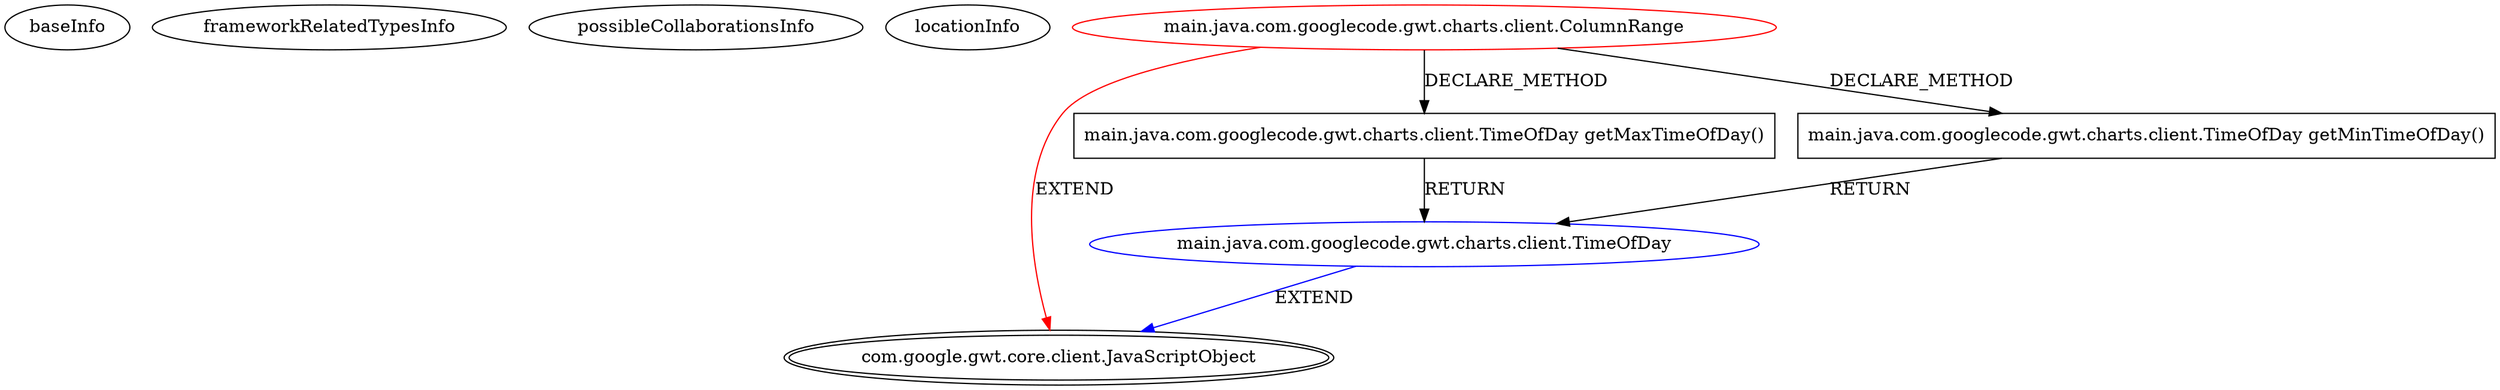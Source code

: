digraph {
baseInfo[graphId=3204,category="extension_graph",isAnonymous=false,possibleRelation=true]
frameworkRelatedTypesInfo[0="com.google.gwt.core.client.JavaScriptObject"]
possibleCollaborationsInfo[0="3204~CLIENT_METHOD_DECLARATION-RETURN_TYPE-CLIENT_METHOD_DECLARATION-RETURN_TYPE-~com.google.gwt.core.client.JavaScriptObject ~com.google.gwt.core.client.JavaScriptObject ~false~false"]
locationInfo[projectName="jnorthrup-gwt-charts",filePath="/jnorthrup-gwt-charts/gwt-charts-master/gwt-charts/src/main/java/com/googlecode/gwt/charts/client/ColumnRange.java",contextSignature="ColumnRange",graphId="3204"]
0[label="main.java.com.googlecode.gwt.charts.client.ColumnRange",vertexType="ROOT_CLIENT_CLASS_DECLARATION",isFrameworkType=false,color=red]
1[label="com.google.gwt.core.client.JavaScriptObject",vertexType="FRAMEWORK_CLASS_TYPE",isFrameworkType=true,peripheries=2]
11[label="main.java.com.googlecode.gwt.charts.client.TimeOfDay getMaxTimeOfDay()",vertexType="CLIENT_METHOD_DECLARATION",isFrameworkType=false,shape=box]
12[label="main.java.com.googlecode.gwt.charts.client.TimeOfDay",vertexType="REFERENCE_CLIENT_CLASS_DECLARATION",isFrameworkType=false,color=blue]
24[label="main.java.com.googlecode.gwt.charts.client.TimeOfDay getMinTimeOfDay()",vertexType="CLIENT_METHOD_DECLARATION",isFrameworkType=false,shape=box]
0->1[label="EXTEND",color=red]
0->11[label="DECLARE_METHOD"]
12->1[label="EXTEND",color=blue]
11->12[label="RETURN"]
0->24[label="DECLARE_METHOD"]
24->12[label="RETURN"]
}
